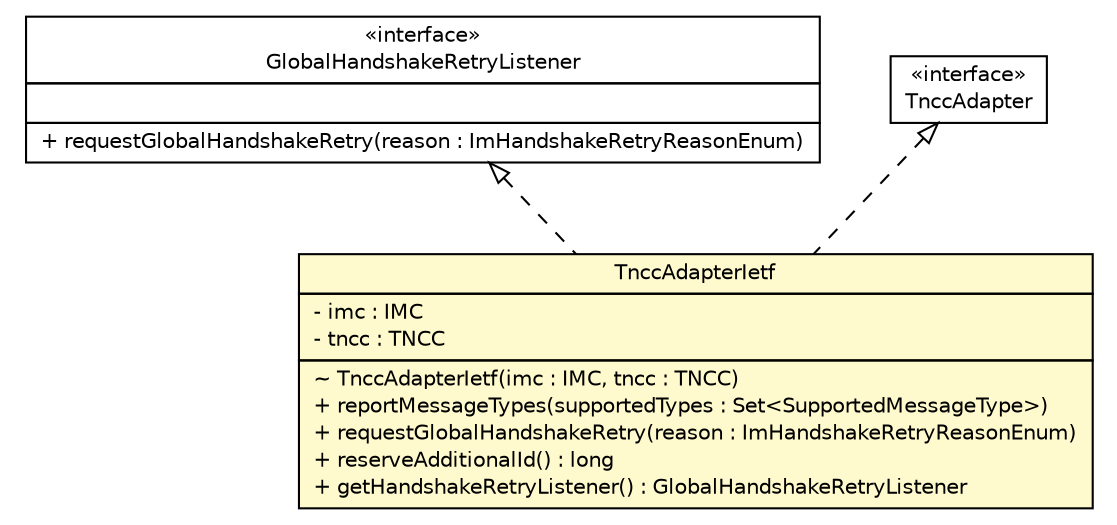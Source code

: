 #!/usr/local/bin/dot
#
# Class diagram 
# Generated by UMLGraph version R5_6 (http://www.umlgraph.org/)
#

digraph G {
	edge [fontname="Helvetica",fontsize=10,labelfontname="Helvetica",labelfontsize=10];
	node [fontname="Helvetica",fontsize=10,shape=plaintext];
	nodesep=0.25;
	ranksep=0.5;
	// de.hsbremen.tc.tnc.im.adapter.GlobalHandshakeRetryListener
	c6418 [label=<<table title="de.hsbremen.tc.tnc.im.adapter.GlobalHandshakeRetryListener" border="0" cellborder="1" cellspacing="0" cellpadding="2" port="p" href="../GlobalHandshakeRetryListener.html">
		<tr><td><table border="0" cellspacing="0" cellpadding="1">
<tr><td align="center" balign="center"> &#171;interface&#187; </td></tr>
<tr><td align="center" balign="center"> GlobalHandshakeRetryListener </td></tr>
		</table></td></tr>
		<tr><td><table border="0" cellspacing="0" cellpadding="1">
<tr><td align="left" balign="left">  </td></tr>
		</table></td></tr>
		<tr><td><table border="0" cellspacing="0" cellpadding="1">
<tr><td align="left" balign="left"> + requestGlobalHandshakeRetry(reason : ImHandshakeRetryReasonEnum) </td></tr>
		</table></td></tr>
		</table>>, URL="../GlobalHandshakeRetryListener.html", fontname="Helvetica", fontcolor="black", fontsize=10.0];
	// de.hsbremen.tc.tnc.im.adapter.tnccs.TnccAdapter
	c6428 [label=<<table title="de.hsbremen.tc.tnc.im.adapter.tnccs.TnccAdapter" border="0" cellborder="1" cellspacing="0" cellpadding="2" port="p" href="./TnccAdapter.html">
		<tr><td><table border="0" cellspacing="0" cellpadding="1">
<tr><td align="center" balign="center"> &#171;interface&#187; </td></tr>
<tr><td align="center" balign="center"> TnccAdapter </td></tr>
		</table></td></tr>
		</table>>, URL="./TnccAdapter.html", fontname="Helvetica", fontcolor="black", fontsize=10.0];
	// de.hsbremen.tc.tnc.im.adapter.tnccs.TnccAdapterIetf
	c6429 [label=<<table title="de.hsbremen.tc.tnc.im.adapter.tnccs.TnccAdapterIetf" border="0" cellborder="1" cellspacing="0" cellpadding="2" port="p" bgcolor="lemonChiffon" href="./TnccAdapterIetf.html">
		<tr><td><table border="0" cellspacing="0" cellpadding="1">
<tr><td align="center" balign="center"> TnccAdapterIetf </td></tr>
		</table></td></tr>
		<tr><td><table border="0" cellspacing="0" cellpadding="1">
<tr><td align="left" balign="left"> - imc : IMC </td></tr>
<tr><td align="left" balign="left"> - tncc : TNCC </td></tr>
		</table></td></tr>
		<tr><td><table border="0" cellspacing="0" cellpadding="1">
<tr><td align="left" balign="left"> ~ TnccAdapterIetf(imc : IMC, tncc : TNCC) </td></tr>
<tr><td align="left" balign="left"> + reportMessageTypes(supportedTypes : Set&lt;SupportedMessageType&gt;) </td></tr>
<tr><td align="left" balign="left"> + requestGlobalHandshakeRetry(reason : ImHandshakeRetryReasonEnum) </td></tr>
<tr><td align="left" balign="left"> + reserveAdditionalId() : long </td></tr>
<tr><td align="left" balign="left"> + getHandshakeRetryListener() : GlobalHandshakeRetryListener </td></tr>
		</table></td></tr>
		</table>>, URL="./TnccAdapterIetf.html", fontname="Helvetica", fontcolor="black", fontsize=10.0];
	//de.hsbremen.tc.tnc.im.adapter.tnccs.TnccAdapterIetf implements de.hsbremen.tc.tnc.im.adapter.tnccs.TnccAdapter
	c6428:p -> c6429:p [dir=back,arrowtail=empty,style=dashed];
	//de.hsbremen.tc.tnc.im.adapter.tnccs.TnccAdapterIetf implements de.hsbremen.tc.tnc.im.adapter.GlobalHandshakeRetryListener
	c6418:p -> c6429:p [dir=back,arrowtail=empty,style=dashed];
}

